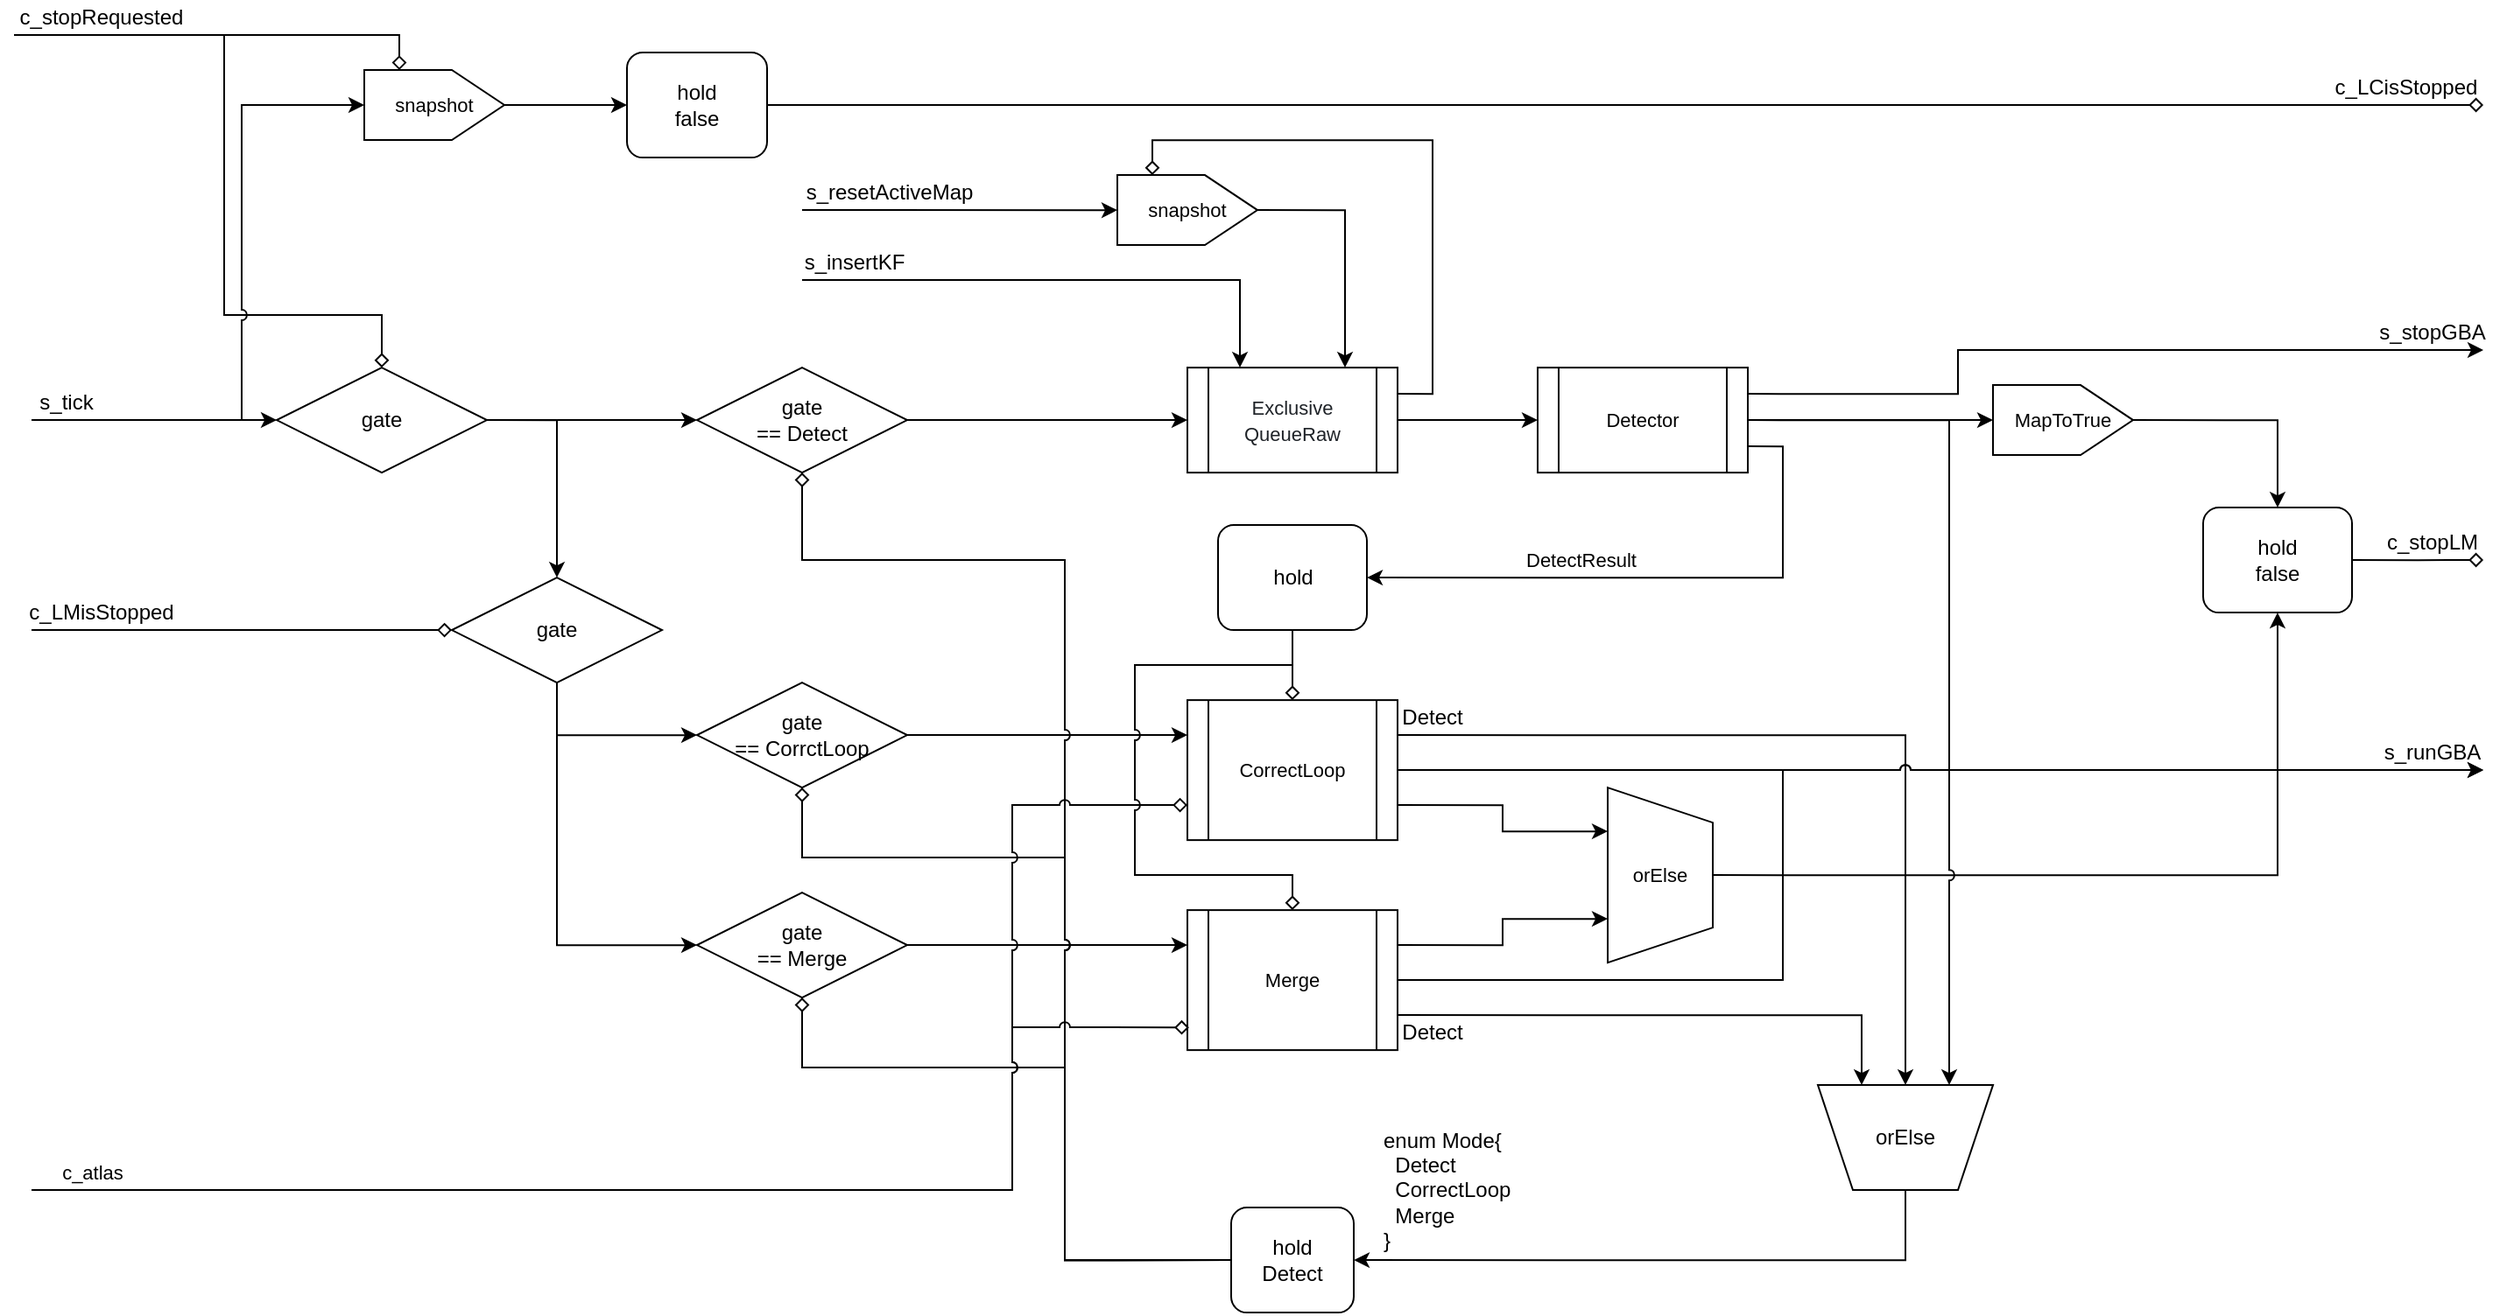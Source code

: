<mxfile version="25.0.3">
  <diagram name="全体のネットワーク" id="xHMqGJlTEDNHiXD0fzA5">
    <mxGraphModel dx="2049" dy="758" grid="1" gridSize="10" guides="1" tooltips="1" connect="1" arrows="1" fold="1" page="1" pageScale="1" pageWidth="827" pageHeight="1169" math="0" shadow="0">
      <root>
        <mxCell id="0" />
        <mxCell id="1" parent="0" />
        <mxCell id="fvFG1mGHRa03Bo3hyWRf-6" style="edgeStyle=orthogonalEdgeStyle;rounded=0;orthogonalLoop=1;jettySize=auto;html=1;exitX=1;exitY=0.5;exitDx=0;exitDy=0;entryX=0;entryY=0.5;entryDx=0;entryDy=0;jumpStyle=arc;" parent="1" source="fvFG1mGHRa03Bo3hyWRf-1" target="fvFG1mGHRa03Bo3hyWRf-5" edge="1">
          <mxGeometry relative="1" as="geometry" />
        </mxCell>
        <mxCell id="fvFG1mGHRa03Bo3hyWRf-1" value="gate&lt;div&gt;== Detect&lt;/div&gt;" style="rhombus;whiteSpace=wrap;html=1;" parent="1" vertex="1">
          <mxGeometry x="260" y="250.06" width="120" height="60" as="geometry" />
        </mxCell>
        <mxCell id="fvFG1mGHRa03Bo3hyWRf-28" style="edgeStyle=orthogonalEdgeStyle;shape=connector;rounded=0;jumpStyle=arc;orthogonalLoop=1;jettySize=auto;html=1;exitX=1;exitY=0.5;exitDx=0;exitDy=0;entryX=0;entryY=0.25;entryDx=0;entryDy=0;strokeColor=default;align=center;verticalAlign=middle;fontFamily=Helvetica;fontSize=11;fontColor=default;labelBackgroundColor=default;endArrow=classic;" parent="1" source="fvFG1mGHRa03Bo3hyWRf-3" target="fvFG1mGHRa03Bo3hyWRf-27" edge="1">
          <mxGeometry relative="1" as="geometry" />
        </mxCell>
        <mxCell id="fvFG1mGHRa03Bo3hyWRf-3" value="gate&lt;div&gt;== CorrctLoop&lt;/div&gt;" style="rhombus;whiteSpace=wrap;html=1;" parent="1" vertex="1">
          <mxGeometry x="260" y="430.06" width="120" height="60" as="geometry" />
        </mxCell>
        <mxCell id="fvFG1mGHRa03Bo3hyWRf-30" style="edgeStyle=orthogonalEdgeStyle;shape=connector;rounded=0;jumpStyle=arc;orthogonalLoop=1;jettySize=auto;html=1;exitX=1;exitY=0.5;exitDx=0;exitDy=0;strokeColor=default;align=center;verticalAlign=middle;fontFamily=Helvetica;fontSize=11;fontColor=default;labelBackgroundColor=default;endArrow=classic;entryX=0;entryY=0.25;entryDx=0;entryDy=0;" parent="1" source="fvFG1mGHRa03Bo3hyWRf-4" target="fvFG1mGHRa03Bo3hyWRf-29" edge="1">
          <mxGeometry relative="1" as="geometry" />
        </mxCell>
        <mxCell id="fvFG1mGHRa03Bo3hyWRf-4" value="gate&lt;div&gt;== Merge&lt;/div&gt;" style="rhombus;whiteSpace=wrap;html=1;" parent="1" vertex="1">
          <mxGeometry x="260" y="550.06" width="120" height="60" as="geometry" />
        </mxCell>
        <mxCell id="JwWg9hkCiMXsmDigayvF-4" style="edgeStyle=orthogonalEdgeStyle;shape=connector;rounded=0;jumpStyle=arc;orthogonalLoop=1;jettySize=auto;html=1;entryX=0;entryY=0.5;entryDx=0;entryDy=0;strokeColor=default;align=center;verticalAlign=middle;fontFamily=Helvetica;fontSize=11;fontColor=default;labelBackgroundColor=default;endArrow=classic;" parent="1" source="fvFG1mGHRa03Bo3hyWRf-5" target="JwWg9hkCiMXsmDigayvF-3" edge="1">
          <mxGeometry relative="1" as="geometry" />
        </mxCell>
        <mxCell id="wk3plFiXlFY9bkMe6qro-4" style="edgeStyle=orthogonalEdgeStyle;rounded=0;orthogonalLoop=1;jettySize=auto;html=1;exitX=1;exitY=0.25;exitDx=0;exitDy=0;entryX=1;entryY=0.25;entryDx=0;entryDy=0;endArrow=diamond;endFill=0;" parent="1" source="fvFG1mGHRa03Bo3hyWRf-5" target="wk3plFiXlFY9bkMe6qro-2" edge="1">
          <mxGeometry relative="1" as="geometry" />
        </mxCell>
        <mxCell id="fvFG1mGHRa03Bo3hyWRf-5" value="&lt;span style=&quot;color: rgb(31, 35, 40); text-align: start; background-color: rgb(255, 255, 255);&quot;&gt;&lt;font face=&quot;Helvetica&quot; style=&quot;font-size: 11px;&quot;&gt;Exclusive&lt;/font&gt;&lt;/span&gt;&lt;div&gt;&lt;span style=&quot;color: rgb(31, 35, 40); text-align: start; background-color: rgb(255, 255, 255);&quot;&gt;&lt;font face=&quot;Helvetica&quot; style=&quot;font-size: 11px;&quot;&gt;QueueRaw&lt;/font&gt;&lt;/span&gt;&lt;/div&gt;" style="shape=process;whiteSpace=wrap;html=1;backgroundOutline=1;" parent="1" vertex="1">
          <mxGeometry x="540" y="250.06" width="120" height="60" as="geometry" />
        </mxCell>
        <mxCell id="fvFG1mGHRa03Bo3hyWRf-20" style="edgeStyle=orthogonalEdgeStyle;rounded=0;orthogonalLoop=1;jettySize=auto;html=1;exitX=0.5;exitY=1;exitDx=0;exitDy=0;entryX=0;entryY=0.5;entryDx=0;entryDy=0;" parent="1" source="fvFG1mGHRa03Bo3hyWRf-17" target="fvFG1mGHRa03Bo3hyWRf-3" edge="1">
          <mxGeometry relative="1" as="geometry">
            <Array as="points">
              <mxPoint x="180" y="460.06" />
            </Array>
          </mxGeometry>
        </mxCell>
        <mxCell id="fvFG1mGHRa03Bo3hyWRf-22" style="edgeStyle=orthogonalEdgeStyle;rounded=0;orthogonalLoop=1;jettySize=auto;html=1;entryX=0;entryY=0.5;entryDx=0;entryDy=0;" parent="1" source="fvFG1mGHRa03Bo3hyWRf-17" target="fvFG1mGHRa03Bo3hyWRf-4" edge="1">
          <mxGeometry relative="1" as="geometry">
            <mxPoint x="140" y="610.06" as="targetPoint" />
            <Array as="points">
              <mxPoint x="180" y="580.06" />
            </Array>
          </mxGeometry>
        </mxCell>
        <mxCell id="fvFG1mGHRa03Bo3hyWRf-17" value="gate" style="rhombus;whiteSpace=wrap;html=1;" parent="1" vertex="1">
          <mxGeometry x="120" y="370.06" width="120" height="60" as="geometry" />
        </mxCell>
        <mxCell id="fvFG1mGHRa03Bo3hyWRf-23" value="s_tick" style="text;html=1;align=center;verticalAlign=middle;whiteSpace=wrap;rounded=0;" parent="1" vertex="1">
          <mxGeometry x="-120" y="260" width="40" height="20" as="geometry" />
        </mxCell>
        <mxCell id="fvFG1mGHRa03Bo3hyWRf-24" value="" style="endArrow=diamond;html=1;rounded=0;endFill=0;entryX=0;entryY=0.5;entryDx=0;entryDy=0;exitX=0;exitY=1;exitDx=0;exitDy=0;" parent="1" source="fvFG1mGHRa03Bo3hyWRf-26" target="fvFG1mGHRa03Bo3hyWRf-17" edge="1">
          <mxGeometry width="50" height="50" relative="1" as="geometry">
            <mxPoint x="-120" y="420" as="sourcePoint" />
            <mxPoint x="480" y="540" as="targetPoint" />
          </mxGeometry>
        </mxCell>
        <mxCell id="fvFG1mGHRa03Bo3hyWRf-26" value="c_LMisStopped" style="text;html=1;align=center;verticalAlign=middle;whiteSpace=wrap;rounded=0;" parent="1" vertex="1">
          <mxGeometry x="-120" y="380" width="80" height="20" as="geometry" />
        </mxCell>
        <mxCell id="fvFG1mGHRa03Bo3hyWRf-33" style="edgeStyle=orthogonalEdgeStyle;shape=connector;rounded=0;jumpStyle=arc;orthogonalLoop=1;jettySize=auto;html=1;exitX=1;exitY=0.75;exitDx=0;exitDy=0;entryX=0.25;entryY=1;entryDx=0;entryDy=0;strokeColor=default;align=center;verticalAlign=middle;fontFamily=Helvetica;fontSize=11;fontColor=default;labelBackgroundColor=default;endArrow=classic;" parent="1" source="fvFG1mGHRa03Bo3hyWRf-27" target="fvFG1mGHRa03Bo3hyWRf-32" edge="1">
          <mxGeometry relative="1" as="geometry" />
        </mxCell>
        <mxCell id="fvFG1mGHRa03Bo3hyWRf-46" style="edgeStyle=orthogonalEdgeStyle;shape=connector;rounded=0;jumpStyle=arc;orthogonalLoop=1;jettySize=auto;html=1;exitX=1;exitY=0.25;exitDx=0;exitDy=0;strokeColor=default;align=center;verticalAlign=middle;fontFamily=Helvetica;fontSize=11;fontColor=default;labelBackgroundColor=default;endArrow=classic;entryX=0.5;entryY=1;entryDx=0;entryDy=0;" parent="1" source="fvFG1mGHRa03Bo3hyWRf-27" target="fvFG1mGHRa03Bo3hyWRf-47" edge="1">
          <mxGeometry relative="1" as="geometry">
            <mxPoint x="1070" y="480.06" as="targetPoint" />
          </mxGeometry>
        </mxCell>
        <mxCell id="bYkwtoQJ6Og2WwwZiXjv-1" style="edgeStyle=orthogonalEdgeStyle;rounded=0;orthogonalLoop=1;jettySize=auto;html=1;exitX=1;exitY=0.5;exitDx=0;exitDy=0;jumpStyle=arc;" parent="1" source="fvFG1mGHRa03Bo3hyWRf-27" edge="1">
          <mxGeometry relative="1" as="geometry">
            <mxPoint x="1280" y="480" as="targetPoint" />
          </mxGeometry>
        </mxCell>
        <mxCell id="fvFG1mGHRa03Bo3hyWRf-27" value="CorrectLoop" style="shape=process;whiteSpace=wrap;html=1;backgroundOutline=1;fontFamily=Helvetica;fontSize=11;fontColor=default;labelBackgroundColor=default;" parent="1" vertex="1">
          <mxGeometry x="540" y="440.06" width="120" height="80" as="geometry" />
        </mxCell>
        <mxCell id="fvFG1mGHRa03Bo3hyWRf-34" style="edgeStyle=orthogonalEdgeStyle;shape=connector;rounded=0;jumpStyle=arc;orthogonalLoop=1;jettySize=auto;html=1;exitX=1;exitY=0.25;exitDx=0;exitDy=0;entryX=0.75;entryY=1;entryDx=0;entryDy=0;strokeColor=default;align=center;verticalAlign=middle;fontFamily=Helvetica;fontSize=11;fontColor=default;labelBackgroundColor=default;endArrow=classic;" parent="1" source="fvFG1mGHRa03Bo3hyWRf-29" target="fvFG1mGHRa03Bo3hyWRf-32" edge="1">
          <mxGeometry relative="1" as="geometry">
            <Array as="points">
              <mxPoint x="720" y="580.06" />
              <mxPoint x="720" y="565.06" />
            </Array>
          </mxGeometry>
        </mxCell>
        <mxCell id="fvFG1mGHRa03Bo3hyWRf-44" style="edgeStyle=orthogonalEdgeStyle;shape=connector;rounded=0;jumpStyle=arc;orthogonalLoop=1;jettySize=auto;html=1;exitX=1;exitY=0.75;exitDx=0;exitDy=0;strokeColor=default;align=center;verticalAlign=middle;fontFamily=Helvetica;fontSize=11;fontColor=default;labelBackgroundColor=default;endArrow=classic;entryX=0.75;entryY=1;entryDx=0;entryDy=0;" parent="1" source="fvFG1mGHRa03Bo3hyWRf-29" target="fvFG1mGHRa03Bo3hyWRf-47" edge="1">
          <mxGeometry relative="1" as="geometry">
            <mxPoint x="1020" y="620.06" as="targetPoint" />
            <Array as="points">
              <mxPoint x="925" y="620.06" />
            </Array>
          </mxGeometry>
        </mxCell>
        <mxCell id="bYkwtoQJ6Og2WwwZiXjv-2" style="edgeStyle=orthogonalEdgeStyle;rounded=0;orthogonalLoop=1;jettySize=auto;html=1;jumpStyle=arc;" parent="1" edge="1">
          <mxGeometry relative="1" as="geometry">
            <mxPoint x="660" y="610.06" as="sourcePoint" />
            <mxPoint x="1280" y="480" as="targetPoint" />
            <Array as="points">
              <mxPoint x="660" y="600.06" />
              <mxPoint x="880" y="600.06" />
              <mxPoint x="880" y="480.06" />
            </Array>
          </mxGeometry>
        </mxCell>
        <mxCell id="fvFG1mGHRa03Bo3hyWRf-29" value="Merge" style="shape=process;whiteSpace=wrap;html=1;backgroundOutline=1;fontFamily=Helvetica;fontSize=11;fontColor=default;labelBackgroundColor=default;" parent="1" vertex="1">
          <mxGeometry x="540" y="560.06" width="120" height="80" as="geometry" />
        </mxCell>
        <mxCell id="zkw4Fpn4qKZk4wrtyaqg-5" style="edgeStyle=orthogonalEdgeStyle;rounded=0;orthogonalLoop=1;jettySize=auto;html=1;exitX=0.5;exitY=0;exitDx=0;exitDy=0;entryX=0.5;entryY=1;entryDx=0;entryDy=0;" parent="1" source="fvFG1mGHRa03Bo3hyWRf-32" target="zkw4Fpn4qKZk4wrtyaqg-3" edge="1">
          <mxGeometry relative="1" as="geometry" />
        </mxCell>
        <mxCell id="fvFG1mGHRa03Bo3hyWRf-32" value="orElse" style="shape=trapezoid;perimeter=trapezoidPerimeter;whiteSpace=wrap;html=1;fixedSize=1;fontFamily=Helvetica;fontSize=11;fontColor=default;labelBackgroundColor=default;direction=south;" parent="1" vertex="1">
          <mxGeometry x="780" y="490.06" width="60" height="100" as="geometry" />
        </mxCell>
        <mxCell id="fvFG1mGHRa03Bo3hyWRf-50" style="edgeStyle=orthogonalEdgeStyle;shape=connector;rounded=0;jumpStyle=arc;orthogonalLoop=1;jettySize=auto;html=1;strokeColor=default;align=center;verticalAlign=middle;fontFamily=Helvetica;fontSize=11;fontColor=default;labelBackgroundColor=default;endArrow=classic;exitX=1;exitY=0.25;exitDx=0;exitDy=0;" parent="1" source="JwWg9hkCiMXsmDigayvF-3" edge="1">
          <mxGeometry relative="1" as="geometry">
            <mxPoint x="1280" y="240" as="targetPoint" />
            <Array as="points">
              <mxPoint x="980" y="265.06" />
              <mxPoint x="980" y="240.06" />
              <mxPoint x="1220" y="240.06" />
            </Array>
            <mxPoint x="860" y="245.06" as="sourcePoint" />
          </mxGeometry>
        </mxCell>
        <mxCell id="zkw4Fpn4qKZk4wrtyaqg-4" style="edgeStyle=orthogonalEdgeStyle;rounded=0;orthogonalLoop=1;jettySize=auto;html=1;exitX=0.5;exitY=1;exitDx=0;exitDy=0;entryX=0.5;entryY=0;entryDx=0;entryDy=0;" parent="1" source="fvFG1mGHRa03Bo3hyWRf-37" target="zkw4Fpn4qKZk4wrtyaqg-3" edge="1">
          <mxGeometry relative="1" as="geometry" />
        </mxCell>
        <mxCell id="fvFG1mGHRa03Bo3hyWRf-37" value="MapToTrue" style="shape=offPageConnector;whiteSpace=wrap;html=1;fontFamily=Helvetica;fontSize=11;fontColor=default;labelBackgroundColor=default;direction=north;" parent="1" vertex="1">
          <mxGeometry x="1000" y="260.06" width="80" height="40" as="geometry" />
        </mxCell>
        <mxCell id="eqGk6jgstS0LqPIVgquJ-16" style="edgeStyle=orthogonalEdgeStyle;rounded=0;orthogonalLoop=1;jettySize=auto;html=1;entryX=1;entryY=0.5;entryDx=0;entryDy=0;" parent="1" source="fvFG1mGHRa03Bo3hyWRf-47" target="eqGk6jgstS0LqPIVgquJ-13" edge="1">
          <mxGeometry relative="1" as="geometry">
            <mxPoint x="660" y="700.06" as="targetPoint" />
            <Array as="points">
              <mxPoint x="950" y="760.06" />
            </Array>
          </mxGeometry>
        </mxCell>
        <mxCell id="fvFG1mGHRa03Bo3hyWRf-47" value="orElse" style="shape=trapezoid;perimeter=trapezoidPerimeter;whiteSpace=wrap;html=1;fixedSize=1;direction=west;" parent="1" vertex="1">
          <mxGeometry x="900" y="660.06" width="100" height="60" as="geometry" />
        </mxCell>
        <mxCell id="eqGk6jgstS0LqPIVgquJ-2" value="s_stopGBA" style="text;html=1;align=center;verticalAlign=middle;whiteSpace=wrap;rounded=0;" parent="1" vertex="1">
          <mxGeometry x="1221" y="220" width="60" height="20" as="geometry" />
        </mxCell>
        <mxCell id="eqGk6jgstS0LqPIVgquJ-7" value="s_runGBA" style="text;html=1;align=center;verticalAlign=middle;whiteSpace=wrap;rounded=0;" parent="1" vertex="1">
          <mxGeometry x="1221" y="460.06" width="60" height="20" as="geometry" />
        </mxCell>
        <mxCell id="eqGk6jgstS0LqPIVgquJ-18" style="edgeStyle=orthogonalEdgeStyle;rounded=0;orthogonalLoop=1;jettySize=auto;html=1;exitX=0;exitY=0.5;exitDx=0;exitDy=0;endArrow=diamond;endFill=0;jumpStyle=arc;" parent="1" source="eqGk6jgstS0LqPIVgquJ-13" target="fvFG1mGHRa03Bo3hyWRf-1" edge="1">
          <mxGeometry relative="1" as="geometry">
            <Array as="points">
              <mxPoint x="470" y="760" />
              <mxPoint x="470" y="360" />
              <mxPoint x="320" y="360" />
            </Array>
          </mxGeometry>
        </mxCell>
        <mxCell id="eqGk6jgstS0LqPIVgquJ-19" style="edgeStyle=orthogonalEdgeStyle;rounded=0;orthogonalLoop=1;jettySize=auto;html=1;exitX=0;exitY=0.5;exitDx=0;exitDy=0;entryX=0.5;entryY=1;entryDx=0;entryDy=0;jumpStyle=arc;endArrow=diamond;endFill=0;" parent="1" source="eqGk6jgstS0LqPIVgquJ-13" target="fvFG1mGHRa03Bo3hyWRf-3" edge="1">
          <mxGeometry relative="1" as="geometry">
            <Array as="points">
              <mxPoint x="470" y="760" />
              <mxPoint x="470" y="530" />
              <mxPoint x="320" y="530" />
            </Array>
          </mxGeometry>
        </mxCell>
        <mxCell id="eqGk6jgstS0LqPIVgquJ-20" style="edgeStyle=orthogonalEdgeStyle;rounded=0;orthogonalLoop=1;jettySize=auto;html=1;exitX=0;exitY=0.5;exitDx=0;exitDy=0;entryX=0.5;entryY=1;entryDx=0;entryDy=0;endArrow=diamond;endFill=0;jumpStyle=arc;" parent="1" source="eqGk6jgstS0LqPIVgquJ-13" target="fvFG1mGHRa03Bo3hyWRf-4" edge="1">
          <mxGeometry relative="1" as="geometry">
            <Array as="points">
              <mxPoint x="470" y="760" />
              <mxPoint x="470" y="650" />
              <mxPoint x="320" y="650" />
            </Array>
          </mxGeometry>
        </mxCell>
        <mxCell id="eqGk6jgstS0LqPIVgquJ-13" value="hold&lt;div&gt;Detect&lt;/div&gt;" style="rounded=1;whiteSpace=wrap;html=1;" parent="1" vertex="1">
          <mxGeometry x="565" y="730.06" width="70" height="60" as="geometry" />
        </mxCell>
        <mxCell id="eqGk6jgstS0LqPIVgquJ-14" value="Detect" style="text;html=1;align=center;verticalAlign=middle;whiteSpace=wrap;rounded=0;" parent="1" vertex="1">
          <mxGeometry x="660" y="620.06" width="40" height="20" as="geometry" />
        </mxCell>
        <mxCell id="eqGk6jgstS0LqPIVgquJ-15" value="Detect" style="text;html=1;align=center;verticalAlign=middle;whiteSpace=wrap;rounded=0;" parent="1" vertex="1">
          <mxGeometry x="660" y="440.06" width="40" height="20" as="geometry" />
        </mxCell>
        <mxCell id="eqGk6jgstS0LqPIVgquJ-17" value="enum Mode{&lt;div&gt;&amp;nbsp; Detect&lt;/div&gt;&lt;div&gt;&amp;nbsp; CorrectLoop&lt;/div&gt;&lt;div&gt;&amp;nbsp; Merge&lt;/div&gt;&lt;div&gt;}&lt;/div&gt;" style="text;html=1;align=left;verticalAlign=middle;whiteSpace=wrap;rounded=0;" parent="1" vertex="1">
          <mxGeometry x="650" y="680.06" width="90" height="80" as="geometry" />
        </mxCell>
        <mxCell id="eqGk6jgstS0LqPIVgquJ-22" value="" style="endArrow=classic;html=1;rounded=0;entryX=0.25;entryY=0;entryDx=0;entryDy=0;exitX=0;exitY=1;exitDx=0;exitDy=0;" parent="1" source="eqGk6jgstS0LqPIVgquJ-23" target="fvFG1mGHRa03Bo3hyWRf-5" edge="1">
          <mxGeometry width="50" height="50" relative="1" as="geometry">
            <mxPoint x="-160" y="200" as="sourcePoint" />
            <mxPoint x="520" y="440" as="targetPoint" />
            <Array as="points">
              <mxPoint x="570" y="200" />
            </Array>
          </mxGeometry>
        </mxCell>
        <mxCell id="eqGk6jgstS0LqPIVgquJ-23" value="s_insertKF" style="text;html=1;align=center;verticalAlign=middle;whiteSpace=wrap;rounded=0;" parent="1" vertex="1">
          <mxGeometry x="320" y="180.06" width="60" height="20" as="geometry" />
        </mxCell>
        <mxCell id="eqGk6jgstS0LqPIVgquJ-24" value="s_resetActiveMap" style="text;html=1;align=center;verticalAlign=middle;whiteSpace=wrap;rounded=0;" parent="1" vertex="1">
          <mxGeometry x="320" y="140.06" width="100" height="20" as="geometry" />
        </mxCell>
        <mxCell id="eqGk6jgstS0LqPIVgquJ-28" value="" style="endArrow=diamond;html=1;rounded=0;strokeColor=default;align=center;verticalAlign=middle;fontFamily=Helvetica;fontSize=11;fontColor=default;labelBackgroundColor=default;jumpStyle=arc;entryX=0;entryY=0.75;entryDx=0;entryDy=0;endFill=0;" parent="1" target="fvFG1mGHRa03Bo3hyWRf-27" edge="1">
          <mxGeometry width="50" height="50" relative="1" as="geometry">
            <mxPoint x="-120" y="720" as="sourcePoint" />
            <mxPoint x="520" y="440" as="targetPoint" />
            <Array as="points">
              <mxPoint x="440" y="720" />
              <mxPoint x="440" y="500" />
            </Array>
          </mxGeometry>
        </mxCell>
        <mxCell id="eqGk6jgstS0LqPIVgquJ-29" value="" style="endArrow=diamond;html=1;rounded=0;strokeColor=default;align=center;verticalAlign=middle;fontFamily=Helvetica;fontSize=11;fontColor=default;labelBackgroundColor=default;jumpStyle=arc;entryX=0.008;entryY=0.838;entryDx=0;entryDy=0;endFill=0;entryPerimeter=0;" parent="1" target="fvFG1mGHRa03Bo3hyWRf-29" edge="1">
          <mxGeometry width="50" height="50" relative="1" as="geometry">
            <mxPoint x="-120" y="720" as="sourcePoint" />
            <mxPoint x="400" y="500" as="targetPoint" />
            <Array as="points">
              <mxPoint x="440" y="720" />
              <mxPoint x="440" y="627" />
            </Array>
          </mxGeometry>
        </mxCell>
        <mxCell id="eqGk6jgstS0LqPIVgquJ-30" value="c_atlas" style="text;html=1;align=center;verticalAlign=middle;whiteSpace=wrap;rounded=0;fontFamily=Helvetica;fontSize=11;fontColor=default;labelBackgroundColor=default;" parent="1" vertex="1">
          <mxGeometry x="-120" y="700" width="70" height="20" as="geometry" />
        </mxCell>
        <mxCell id="eqGk6jgstS0LqPIVgquJ-41" style="edgeStyle=none;shape=connector;rounded=0;jumpStyle=arc;orthogonalLoop=1;jettySize=auto;html=1;exitX=0.5;exitY=1;exitDx=0;exitDy=0;entryX=0.5;entryY=0;entryDx=0;entryDy=0;strokeColor=default;align=center;verticalAlign=middle;fontFamily=Helvetica;fontSize=11;fontColor=default;labelBackgroundColor=default;endArrow=diamond;endFill=0;" parent="1" source="eqGk6jgstS0LqPIVgquJ-40" target="fvFG1mGHRa03Bo3hyWRf-27" edge="1">
          <mxGeometry relative="1" as="geometry" />
        </mxCell>
        <mxCell id="eqGk6jgstS0LqPIVgquJ-42" style="edgeStyle=none;shape=connector;rounded=0;jumpStyle=arc;orthogonalLoop=1;jettySize=auto;html=1;exitX=0.5;exitY=1;exitDx=0;exitDy=0;entryX=0.5;entryY=0;entryDx=0;entryDy=0;strokeColor=default;align=center;verticalAlign=middle;fontFamily=Helvetica;fontSize=11;fontColor=default;labelBackgroundColor=default;endArrow=diamond;endFill=0;" parent="1" source="eqGk6jgstS0LqPIVgquJ-40" target="fvFG1mGHRa03Bo3hyWRf-29" edge="1">
          <mxGeometry relative="1" as="geometry">
            <Array as="points">
              <mxPoint x="600" y="420.06" />
              <mxPoint x="510" y="420.06" />
              <mxPoint x="510" y="540.06" />
              <mxPoint x="600" y="540.06" />
            </Array>
          </mxGeometry>
        </mxCell>
        <mxCell id="eqGk6jgstS0LqPIVgquJ-40" value="hold" style="rounded=1;whiteSpace=wrap;html=1;" parent="1" vertex="1">
          <mxGeometry x="557.5" y="340.06" width="85" height="60" as="geometry" />
        </mxCell>
        <mxCell id="eqGk6jgstS0LqPIVgquJ-45" value="DetectResult" style="text;html=1;align=center;verticalAlign=middle;whiteSpace=wrap;rounded=0;fontFamily=Helvetica;fontSize=11;fontColor=default;labelBackgroundColor=default;" parent="1" vertex="1">
          <mxGeometry x="730" y="350.12" width="70" height="19.94" as="geometry" />
        </mxCell>
        <mxCell id="JwWg9hkCiMXsmDigayvF-2" value="" style="endArrow=classic;html=1;rounded=0;strokeColor=default;align=center;verticalAlign=middle;fontFamily=Helvetica;fontSize=11;fontColor=default;labelBackgroundColor=default;edgeStyle=orthogonalEdgeStyle;jumpStyle=arc;entryX=0.5;entryY=0;entryDx=0;entryDy=0;" parent="1" target="wk3plFiXlFY9bkMe6qro-2" edge="1">
          <mxGeometry width="50" height="50" relative="1" as="geometry">
            <mxPoint x="320" y="160" as="sourcePoint" />
            <mxPoint x="360" y="160" as="targetPoint" />
          </mxGeometry>
        </mxCell>
        <mxCell id="JwWg9hkCiMXsmDigayvF-5" style="edgeStyle=orthogonalEdgeStyle;shape=connector;rounded=0;jumpStyle=arc;orthogonalLoop=1;jettySize=auto;html=1;exitX=1;exitY=0.5;exitDx=0;exitDy=0;entryX=0.25;entryY=1;entryDx=0;entryDy=0;strokeColor=default;align=center;verticalAlign=middle;fontFamily=Helvetica;fontSize=11;fontColor=default;labelBackgroundColor=default;endArrow=classic;" parent="1" source="JwWg9hkCiMXsmDigayvF-3" target="fvFG1mGHRa03Bo3hyWRf-47" edge="1">
          <mxGeometry relative="1" as="geometry" />
        </mxCell>
        <mxCell id="JwWg9hkCiMXsmDigayvF-7" style="edgeStyle=orthogonalEdgeStyle;shape=connector;rounded=0;jumpStyle=arc;orthogonalLoop=1;jettySize=auto;html=1;exitX=1;exitY=0.75;exitDx=0;exitDy=0;entryX=1;entryY=0.5;entryDx=0;entryDy=0;strokeColor=default;align=center;verticalAlign=middle;fontFamily=Helvetica;fontSize=11;fontColor=default;labelBackgroundColor=default;endArrow=classic;" parent="1" source="JwWg9hkCiMXsmDigayvF-3" target="eqGk6jgstS0LqPIVgquJ-40" edge="1">
          <mxGeometry relative="1" as="geometry" />
        </mxCell>
        <mxCell id="bYkwtoQJ6Og2WwwZiXjv-3" style="edgeStyle=orthogonalEdgeStyle;rounded=0;orthogonalLoop=1;jettySize=auto;html=1;entryX=0.5;entryY=0;entryDx=0;entryDy=0;jumpStyle=arc;" parent="1" source="JwWg9hkCiMXsmDigayvF-3" target="fvFG1mGHRa03Bo3hyWRf-37" edge="1">
          <mxGeometry relative="1" as="geometry" />
        </mxCell>
        <mxCell id="JwWg9hkCiMXsmDigayvF-3" value="Detector" style="shape=process;whiteSpace=wrap;html=1;backgroundOutline=1;fontFamily=Helvetica;fontSize=11;fontColor=default;labelBackgroundColor=default;" parent="1" vertex="1">
          <mxGeometry x="740" y="250.06" width="120" height="60" as="geometry" />
        </mxCell>
        <mxCell id="wk3plFiXlFY9bkMe6qro-3" style="edgeStyle=orthogonalEdgeStyle;rounded=0;orthogonalLoop=1;jettySize=auto;html=1;entryX=0.75;entryY=0;entryDx=0;entryDy=0;exitX=0.5;exitY=1;exitDx=0;exitDy=0;" parent="1" source="wk3plFiXlFY9bkMe6qro-2" target="fvFG1mGHRa03Bo3hyWRf-5" edge="1">
          <mxGeometry relative="1" as="geometry" />
        </mxCell>
        <mxCell id="wk3plFiXlFY9bkMe6qro-2" value="snapshot" style="shape=offPageConnector;whiteSpace=wrap;html=1;fontFamily=Helvetica;fontSize=11;fontColor=default;labelBackgroundColor=default;direction=north;" parent="1" vertex="1">
          <mxGeometry x="500" y="140.06" width="80" height="40" as="geometry" />
        </mxCell>
        <mxCell id="wk3plFiXlFY9bkMe6qro-39" style="edgeStyle=orthogonalEdgeStyle;rounded=0;orthogonalLoop=1;jettySize=auto;html=1;entryX=1;entryY=0.25;entryDx=0;entryDy=0;endArrow=diamond;endFill=0;exitX=0;exitY=1;exitDx=0;exitDy=0;" parent="1" source="wk3plFiXlFY9bkMe6qro-44" target="wk3plFiXlFY9bkMe6qro-27" edge="1">
          <mxGeometry relative="1" as="geometry">
            <mxPoint x="-120" y="120" as="sourcePoint" />
            <Array as="points">
              <mxPoint x="90" y="60" />
            </Array>
          </mxGeometry>
        </mxCell>
        <mxCell id="wk3plFiXlFY9bkMe6qro-37" style="edgeStyle=orthogonalEdgeStyle;rounded=0;orthogonalLoop=1;jettySize=auto;html=1;exitX=0;exitY=1;exitDx=0;exitDy=0;entryX=0.5;entryY=0;entryDx=0;entryDy=0;endArrow=diamond;endFill=0;" parent="1" source="wk3plFiXlFY9bkMe6qro-44" target="wk3plFiXlFY9bkMe6qro-31" edge="1">
          <mxGeometry relative="1" as="geometry">
            <Array as="points">
              <mxPoint x="-10" y="60" />
              <mxPoint x="-10" y="220" />
              <mxPoint x="80" y="220" />
            </Array>
          </mxGeometry>
        </mxCell>
        <mxCell id="wk3plFiXlFY9bkMe6qro-42" style="edgeStyle=orthogonalEdgeStyle;rounded=0;orthogonalLoop=1;jettySize=auto;html=1;exitX=1;exitY=0.5;exitDx=0;exitDy=0;endArrow=diamond;endFill=0;" parent="1" source="wk3plFiXlFY9bkMe6qro-24" edge="1">
          <mxGeometry relative="1" as="geometry">
            <mxPoint x="1280" y="100" as="targetPoint" />
            <Array as="points" />
          </mxGeometry>
        </mxCell>
        <mxCell id="wk3plFiXlFY9bkMe6qro-24" value="hold&lt;div&gt;false&lt;/div&gt;" style="rounded=1;whiteSpace=wrap;html=1;" parent="1" vertex="1">
          <mxGeometry x="220" y="70" width="80" height="60.06" as="geometry" />
        </mxCell>
        <mxCell id="wk3plFiXlFY9bkMe6qro-29" style="edgeStyle=orthogonalEdgeStyle;rounded=0;orthogonalLoop=1;jettySize=auto;html=1;entryX=0;entryY=0.5;entryDx=0;entryDy=0;" parent="1" source="wk3plFiXlFY9bkMe6qro-27" target="wk3plFiXlFY9bkMe6qro-24" edge="1">
          <mxGeometry relative="1" as="geometry" />
        </mxCell>
        <mxCell id="wk3plFiXlFY9bkMe6qro-27" value="snapshot" style="shape=offPageConnector;whiteSpace=wrap;html=1;fontFamily=Helvetica;fontSize=11;fontColor=default;labelBackgroundColor=default;direction=north;" parent="1" vertex="1">
          <mxGeometry x="70" y="80" width="80" height="40" as="geometry" />
        </mxCell>
        <mxCell id="wk3plFiXlFY9bkMe6qro-28" value="" style="endArrow=classic;html=1;rounded=0;exitX=0;exitY=1;exitDx=0;exitDy=0;entryX=0.5;entryY=0;entryDx=0;entryDy=0;jumpStyle=arc;" parent="1" source="fvFG1mGHRa03Bo3hyWRf-23" target="wk3plFiXlFY9bkMe6qro-27" edge="1">
          <mxGeometry width="50" height="50" relative="1" as="geometry">
            <mxPoint x="350" y="300" as="sourcePoint" />
            <mxPoint x="400" y="250" as="targetPoint" />
            <Array as="points">
              <mxPoint y="280" />
              <mxPoint y="100" />
            </Array>
          </mxGeometry>
        </mxCell>
        <mxCell id="wk3plFiXlFY9bkMe6qro-32" style="edgeStyle=orthogonalEdgeStyle;rounded=0;orthogonalLoop=1;jettySize=auto;html=1;entryX=0;entryY=0.5;entryDx=0;entryDy=0;" parent="1" source="wk3plFiXlFY9bkMe6qro-31" target="fvFG1mGHRa03Bo3hyWRf-1" edge="1">
          <mxGeometry relative="1" as="geometry" />
        </mxCell>
        <mxCell id="wk3plFiXlFY9bkMe6qro-33" style="edgeStyle=orthogonalEdgeStyle;rounded=0;orthogonalLoop=1;jettySize=auto;html=1;entryX=0.5;entryY=0;entryDx=0;entryDy=0;exitX=1;exitY=0.5;exitDx=0;exitDy=0;" parent="1" source="wk3plFiXlFY9bkMe6qro-31" target="fvFG1mGHRa03Bo3hyWRf-17" edge="1">
          <mxGeometry relative="1" as="geometry" />
        </mxCell>
        <mxCell id="wk3plFiXlFY9bkMe6qro-31" value="gate" style="rhombus;whiteSpace=wrap;html=1;" parent="1" vertex="1">
          <mxGeometry x="20" y="250.06" width="120" height="60" as="geometry" />
        </mxCell>
        <mxCell id="wk3plFiXlFY9bkMe6qro-34" value="" style="endArrow=classic;html=1;rounded=0;exitX=0;exitY=1;exitDx=0;exitDy=0;entryX=0;entryY=0.5;entryDx=0;entryDy=0;" parent="1" source="fvFG1mGHRa03Bo3hyWRf-23" target="wk3plFiXlFY9bkMe6qro-31" edge="1">
          <mxGeometry width="50" height="50" relative="1" as="geometry">
            <mxPoint x="350" y="290" as="sourcePoint" />
            <mxPoint x="400" y="240" as="targetPoint" />
          </mxGeometry>
        </mxCell>
        <mxCell id="wk3plFiXlFY9bkMe6qro-43" value="c_LCisStopped" style="text;html=1;align=center;verticalAlign=middle;whiteSpace=wrap;rounded=0;" parent="1" vertex="1">
          <mxGeometry x="1191" y="80" width="90" height="20" as="geometry" />
        </mxCell>
        <mxCell id="wk3plFiXlFY9bkMe6qro-44" value="c_stopRequested" style="text;html=1;align=center;verticalAlign=middle;whiteSpace=wrap;rounded=0;" parent="1" vertex="1">
          <mxGeometry x="-130" y="40" width="100" height="20" as="geometry" />
        </mxCell>
        <mxCell id="zkw4Fpn4qKZk4wrtyaqg-6" style="edgeStyle=orthogonalEdgeStyle;rounded=0;orthogonalLoop=1;jettySize=auto;html=1;exitX=1;exitY=0.5;exitDx=0;exitDy=0;endArrow=diamond;endFill=0;" parent="1" source="zkw4Fpn4qKZk4wrtyaqg-3" edge="1">
          <mxGeometry relative="1" as="geometry">
            <mxPoint x="1280" y="360" as="targetPoint" />
          </mxGeometry>
        </mxCell>
        <mxCell id="zkw4Fpn4qKZk4wrtyaqg-3" value="hold&lt;div&gt;false&lt;/div&gt;" style="rounded=1;whiteSpace=wrap;html=1;" parent="1" vertex="1">
          <mxGeometry x="1120" y="330.06" width="85" height="60" as="geometry" />
        </mxCell>
        <mxCell id="zkw4Fpn4qKZk4wrtyaqg-7" value="c_stopLM" style="text;html=1;align=center;verticalAlign=middle;whiteSpace=wrap;rounded=0;" parent="1" vertex="1">
          <mxGeometry x="1221" y="340.06" width="60" height="20" as="geometry" />
        </mxCell>
      </root>
    </mxGraphModel>
  </diagram>
</mxfile>
